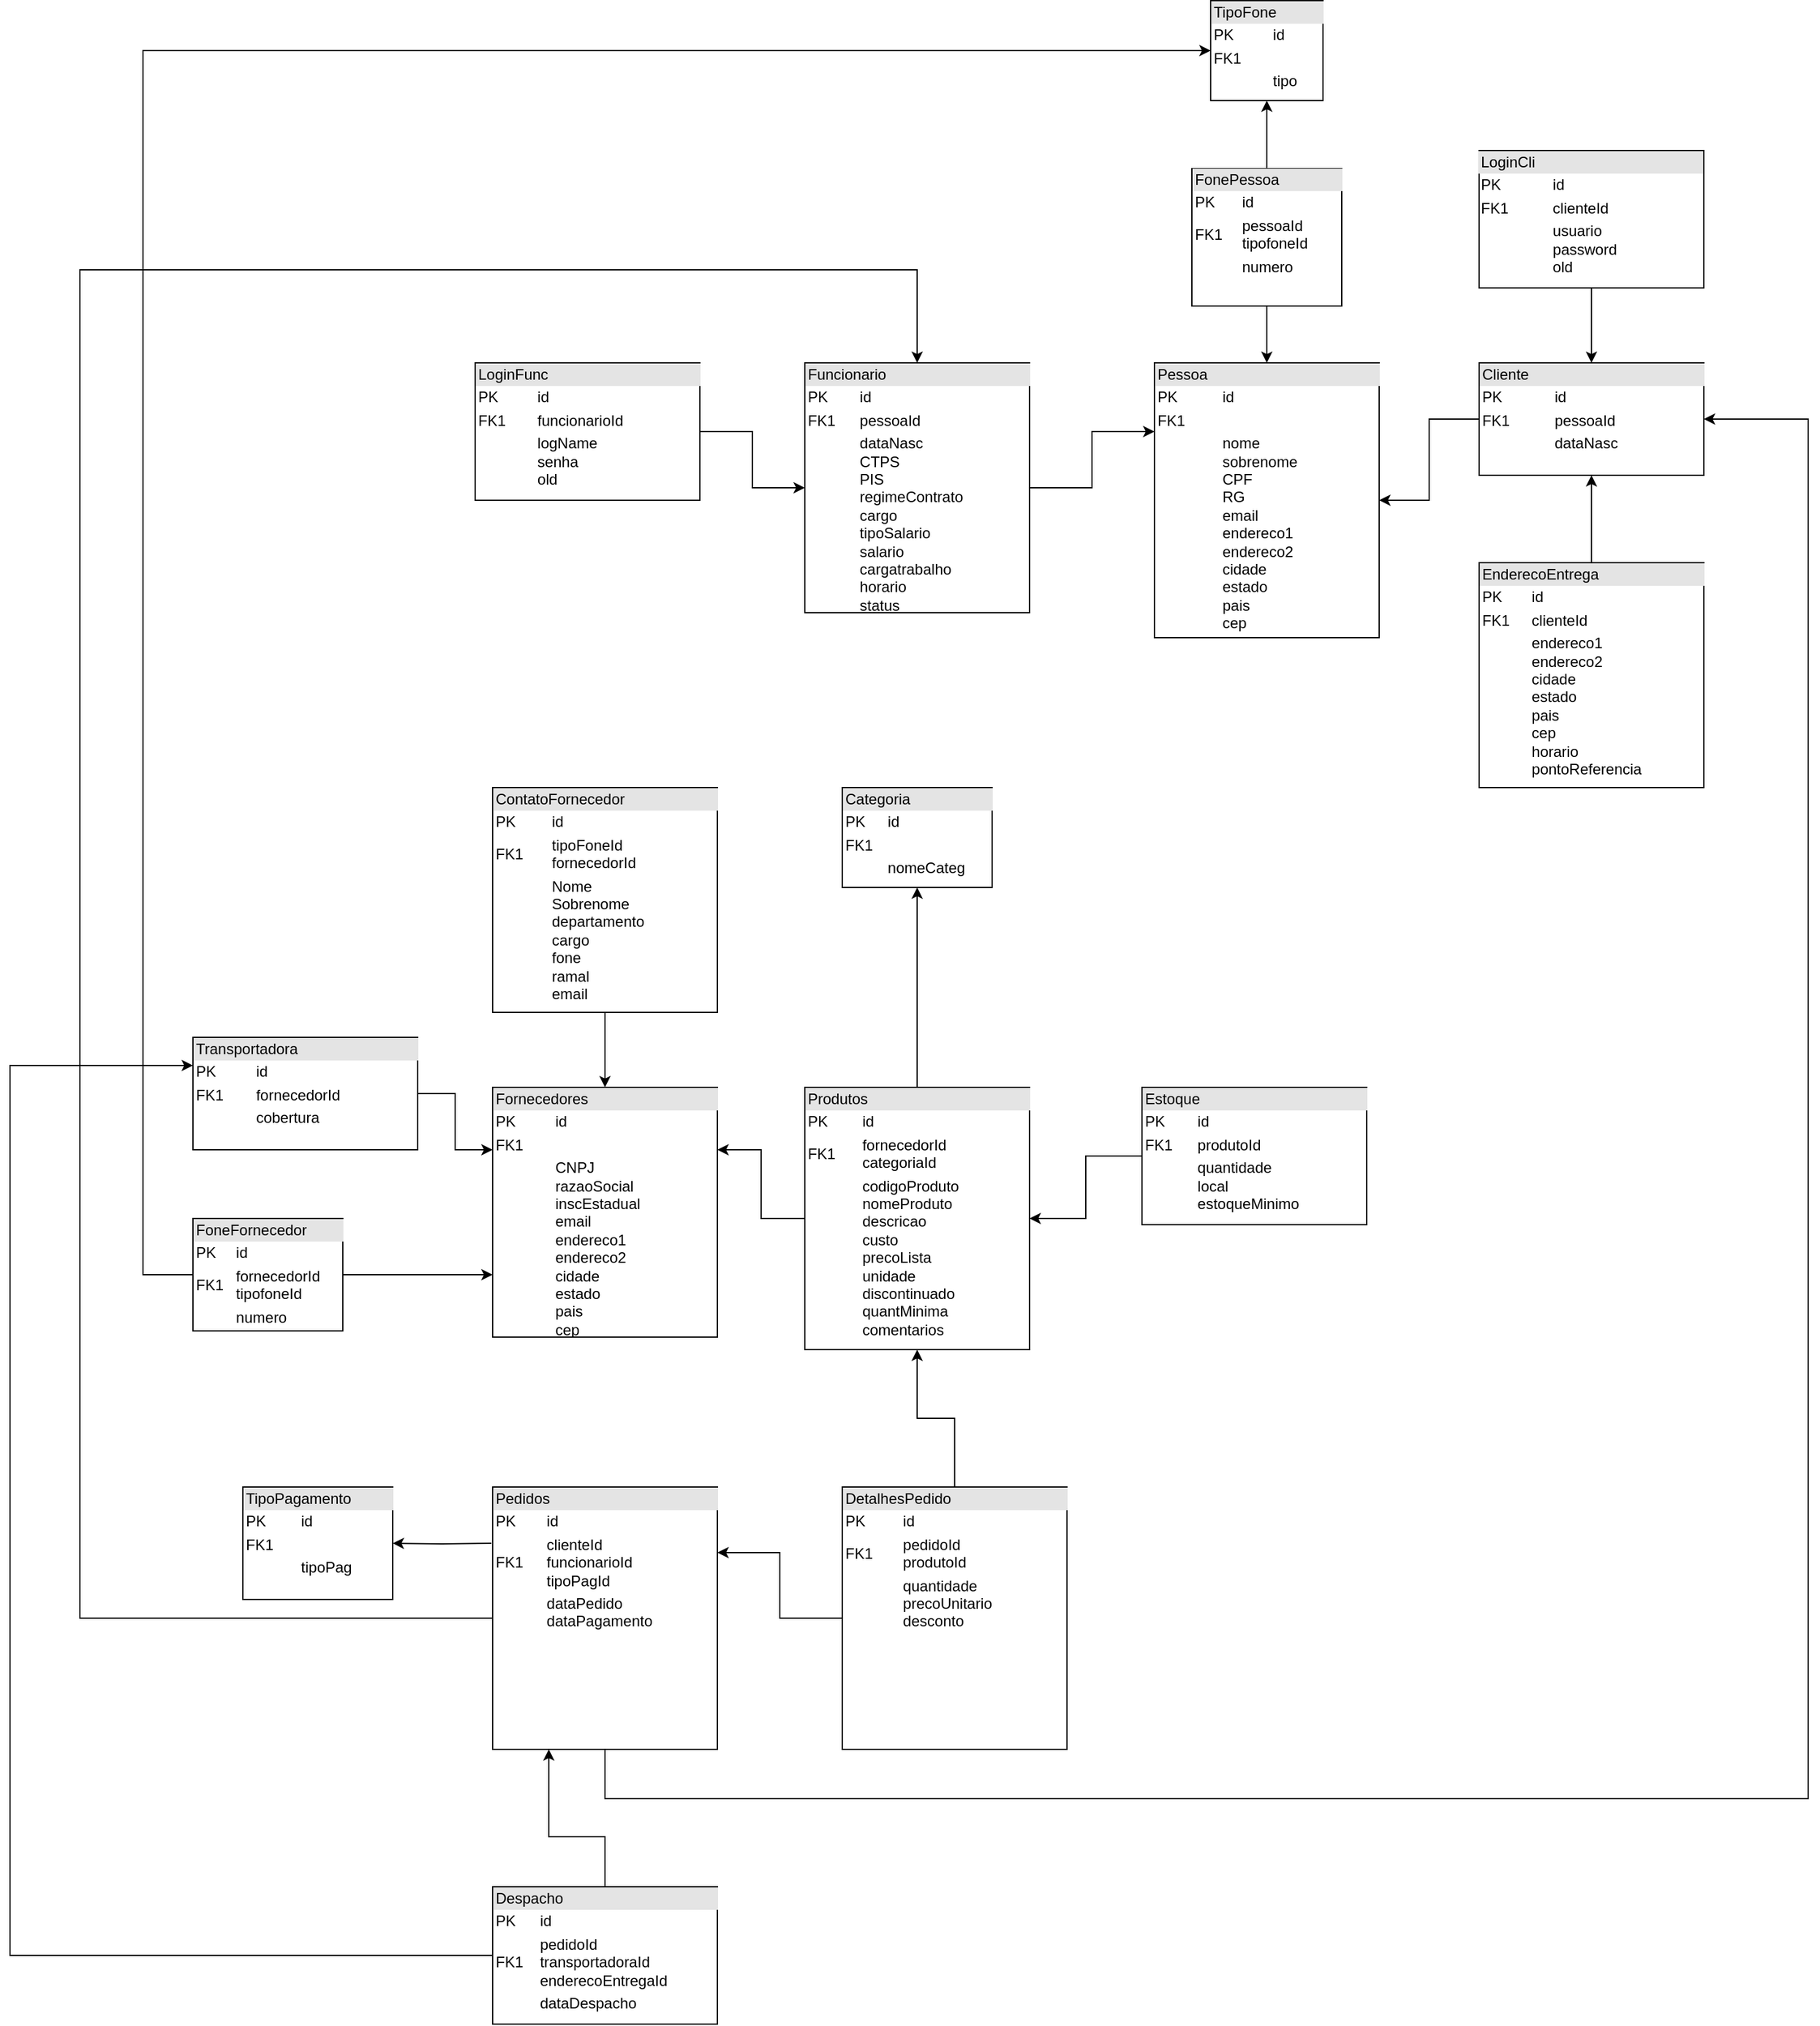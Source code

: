 <mxfile version="10.6.8" type="device"><diagram id="FCPkTAHXCYShFwNxBJ1Q" name="Page-1"><mxGraphModel dx="2027" dy="1900" grid="1" gridSize="10" guides="1" tooltips="1" connect="1" arrows="1" fold="1" page="1" pageScale="1" pageWidth="827" pageHeight="1169" math="0" shadow="0"><root><mxCell id="0"/><mxCell id="1" parent="0"/><mxCell id="R4Y9dVsNhOYkA78BoMDo-1" value="&lt;div style=&quot;box-sizing: border-box ; width: 100% ; background: #e4e4e4 ; padding: 2px&quot;&gt;Pessoa&lt;/div&gt;&lt;table style=&quot;width: 100% ; font-size: 1em&quot; cellpadding=&quot;2&quot; cellspacing=&quot;0&quot;&gt;&lt;tbody&gt;&lt;tr&gt;&lt;td&gt;PK&lt;/td&gt;&lt;td&gt;id&lt;/td&gt;&lt;/tr&gt;&lt;tr&gt;&lt;td&gt;FK1&lt;/td&gt;&lt;td&gt;&lt;br&gt;&lt;/td&gt;&lt;/tr&gt;&lt;tr&gt;&lt;td&gt;&lt;/td&gt;&lt;td&gt;nome&lt;br&gt;sobrenome&lt;br&gt;CPF&lt;br&gt;RG&lt;br&gt;email&lt;br&gt;endereco1&lt;br&gt;endereco2&lt;br&gt;cidade&lt;br&gt;estado&lt;br&gt;pais&lt;br&gt;cep&lt;/td&gt;&lt;/tr&gt;&lt;/tbody&gt;&lt;/table&gt;" style="verticalAlign=top;align=left;overflow=fill;html=1;" parent="1" vertex="1"><mxGeometry x="196.5" y="-525.5" width="180" height="220" as="geometry"/></mxCell><mxCell id="R4Y9dVsNhOYkA78BoMDo-2" value="&lt;div style=&quot;box-sizing: border-box ; width: 100% ; background: #e4e4e4 ; padding: 2px&quot;&gt;TipoFone&lt;/div&gt;&lt;table style=&quot;width: 100% ; font-size: 1em&quot; cellpadding=&quot;2&quot; cellspacing=&quot;0&quot;&gt;&lt;tbody&gt;&lt;tr&gt;&lt;td&gt;PK&lt;/td&gt;&lt;td&gt;id&lt;/td&gt;&lt;/tr&gt;&lt;tr&gt;&lt;td&gt;FK1&lt;/td&gt;&lt;td&gt;&lt;br&gt;&lt;/td&gt;&lt;/tr&gt;&lt;tr&gt;&lt;td&gt;&lt;/td&gt;&lt;td&gt;tipo&lt;/td&gt;&lt;/tr&gt;&lt;/tbody&gt;&lt;/table&gt;" style="verticalAlign=top;align=left;overflow=fill;html=1;" parent="1" vertex="1"><mxGeometry x="241.5" y="-815.5" width="90" height="80" as="geometry"/></mxCell><mxCell id="R4Y9dVsNhOYkA78BoMDo-9" style="edgeStyle=orthogonalEdgeStyle;rounded=0;orthogonalLoop=1;jettySize=auto;html=1;entryX=0.5;entryY=1;entryDx=0;entryDy=0;" parent="1" source="R4Y9dVsNhOYkA78BoMDo-3" target="R4Y9dVsNhOYkA78BoMDo-2" edge="1"><mxGeometry relative="1" as="geometry"/></mxCell><mxCell id="R4Y9dVsNhOYkA78BoMDo-10" style="edgeStyle=orthogonalEdgeStyle;rounded=0;orthogonalLoop=1;jettySize=auto;html=1;exitX=0.5;exitY=1;exitDx=0;exitDy=0;entryX=0.5;entryY=0;entryDx=0;entryDy=0;" parent="1" source="R4Y9dVsNhOYkA78BoMDo-3" target="R4Y9dVsNhOYkA78BoMDo-1" edge="1"><mxGeometry relative="1" as="geometry"/></mxCell><mxCell id="R4Y9dVsNhOYkA78BoMDo-3" value="&lt;div style=&quot;box-sizing: border-box ; width: 100% ; background: #e4e4e4 ; padding: 2px&quot;&gt;FonePessoa&lt;/div&gt;&lt;table style=&quot;width: 100% ; font-size: 1em&quot; cellpadding=&quot;2&quot; cellspacing=&quot;0&quot;&gt;&lt;tbody&gt;&lt;tr&gt;&lt;td&gt;PK&lt;/td&gt;&lt;td&gt;id&lt;/td&gt;&lt;/tr&gt;&lt;tr&gt;&lt;td&gt;FK1&lt;/td&gt;&lt;td&gt;pessoaId&lt;br&gt;tipofoneId&lt;/td&gt;&lt;/tr&gt;&lt;tr&gt;&lt;td&gt;&lt;/td&gt;&lt;td&gt;numero&lt;/td&gt;&lt;/tr&gt;&lt;/tbody&gt;&lt;/table&gt;" style="verticalAlign=top;align=left;overflow=fill;html=1;" parent="1" vertex="1"><mxGeometry x="226.5" y="-681" width="120" height="110" as="geometry"/></mxCell><mxCell id="R4Y9dVsNhOYkA78BoMDo-11" style="edgeStyle=orthogonalEdgeStyle;rounded=0;orthogonalLoop=1;jettySize=auto;html=1;exitX=0;exitY=0.5;exitDx=0;exitDy=0;entryX=1;entryY=0.5;entryDx=0;entryDy=0;" parent="1" source="R4Y9dVsNhOYkA78BoMDo-4" target="R4Y9dVsNhOYkA78BoMDo-1" edge="1"><mxGeometry relative="1" as="geometry"/></mxCell><mxCell id="R4Y9dVsNhOYkA78BoMDo-4" value="&lt;div style=&quot;box-sizing: border-box ; width: 100% ; background: #e4e4e4 ; padding: 2px&quot;&gt;Cliente&lt;/div&gt;&lt;table style=&quot;width: 100% ; font-size: 1em&quot; cellpadding=&quot;2&quot; cellspacing=&quot;0&quot;&gt;&lt;tbody&gt;&lt;tr&gt;&lt;td&gt;PK&lt;/td&gt;&lt;td&gt;id&lt;/td&gt;&lt;/tr&gt;&lt;tr&gt;&lt;td&gt;FK1&lt;/td&gt;&lt;td&gt;pessoaId&lt;/td&gt;&lt;/tr&gt;&lt;tr&gt;&lt;td&gt;&lt;/td&gt;&lt;td&gt;dataNasc&lt;br&gt;&lt;/td&gt;&lt;/tr&gt;&lt;/tbody&gt;&lt;/table&gt;" style="verticalAlign=top;align=left;overflow=fill;html=1;" parent="1" vertex="1"><mxGeometry x="456.5" y="-525.5" width="180" height="90" as="geometry"/></mxCell><mxCell id="R4Y9dVsNhOYkA78BoMDo-12" style="edgeStyle=orthogonalEdgeStyle;rounded=0;orthogonalLoop=1;jettySize=auto;html=1;exitX=0.5;exitY=0;exitDx=0;exitDy=0;entryX=0.5;entryY=1;entryDx=0;entryDy=0;" parent="1" source="R4Y9dVsNhOYkA78BoMDo-5" target="R4Y9dVsNhOYkA78BoMDo-4" edge="1"><mxGeometry relative="1" as="geometry"/></mxCell><mxCell id="R4Y9dVsNhOYkA78BoMDo-5" value="&lt;div style=&quot;box-sizing: border-box ; width: 100% ; background: #e4e4e4 ; padding: 2px&quot;&gt;EnderecoEntrega&lt;/div&gt;&lt;table style=&quot;width: 100% ; font-size: 1em&quot; cellpadding=&quot;2&quot; cellspacing=&quot;0&quot;&gt;&lt;tbody&gt;&lt;tr&gt;&lt;td&gt;PK&lt;/td&gt;&lt;td&gt;id&lt;/td&gt;&lt;/tr&gt;&lt;tr&gt;&lt;td&gt;FK1&lt;/td&gt;&lt;td&gt;clienteId&lt;/td&gt;&lt;/tr&gt;&lt;tr&gt;&lt;td&gt;&lt;/td&gt;&lt;td&gt;endereco1&lt;br&gt;endereco2&lt;br&gt;cidade&lt;br&gt;estado&lt;br&gt;pais&lt;br&gt;cep&lt;br&gt;horario&lt;br&gt;pontoReferencia&lt;/td&gt;&lt;/tr&gt;&lt;/tbody&gt;&lt;/table&gt;" style="verticalAlign=top;align=left;overflow=fill;html=1;" parent="1" vertex="1"><mxGeometry x="456.5" y="-365.5" width="180" height="180" as="geometry"/></mxCell><mxCell id="R4Y9dVsNhOYkA78BoMDo-13" style="edgeStyle=orthogonalEdgeStyle;rounded=0;orthogonalLoop=1;jettySize=auto;html=1;entryX=0;entryY=0.25;entryDx=0;entryDy=0;" parent="1" source="R4Y9dVsNhOYkA78BoMDo-6" target="R4Y9dVsNhOYkA78BoMDo-1" edge="1"><mxGeometry relative="1" as="geometry"/></mxCell><mxCell id="R4Y9dVsNhOYkA78BoMDo-6" value="&lt;div style=&quot;box-sizing: border-box ; width: 100% ; background: #e4e4e4 ; padding: 2px&quot;&gt;Funcionario&lt;/div&gt;&lt;table style=&quot;width: 100% ; font-size: 1em&quot; cellpadding=&quot;2&quot; cellspacing=&quot;0&quot;&gt;&lt;tbody&gt;&lt;tr&gt;&lt;td&gt;PK&lt;/td&gt;&lt;td&gt;id&lt;/td&gt;&lt;/tr&gt;&lt;tr&gt;&lt;td&gt;FK1&lt;/td&gt;&lt;td&gt;pessoaId&lt;/td&gt;&lt;/tr&gt;&lt;tr&gt;&lt;td&gt;&lt;/td&gt;&lt;td&gt;dataNasc&lt;br&gt;CTPS&lt;br&gt;PIS&lt;br&gt;regimeContrato&lt;br&gt;cargo&lt;br&gt;tipoSalario&lt;br&gt;salario&lt;br&gt;cargatrabalho&lt;br&gt;horario&lt;br&gt;status&lt;br&gt;&lt;br&gt;&lt;br&gt;&lt;/td&gt;&lt;/tr&gt;&lt;/tbody&gt;&lt;/table&gt;" style="verticalAlign=top;align=left;overflow=fill;html=1;" parent="1" vertex="1"><mxGeometry x="-83.5" y="-525.5" width="180" height="200" as="geometry"/></mxCell><mxCell id="R4Y9dVsNhOYkA78BoMDo-14" style="edgeStyle=orthogonalEdgeStyle;rounded=0;orthogonalLoop=1;jettySize=auto;html=1;entryX=0;entryY=0.5;entryDx=0;entryDy=0;" parent="1" source="R4Y9dVsNhOYkA78BoMDo-8" target="R4Y9dVsNhOYkA78BoMDo-6" edge="1"><mxGeometry relative="1" as="geometry"/></mxCell><mxCell id="R4Y9dVsNhOYkA78BoMDo-8" value="&lt;div style=&quot;box-sizing: border-box ; width: 100% ; background: #e4e4e4 ; padding: 2px&quot;&gt;LoginFunc&lt;/div&gt;&lt;table style=&quot;width: 100% ; font-size: 1em&quot; cellpadding=&quot;2&quot; cellspacing=&quot;0&quot;&gt;&lt;tbody&gt;&lt;tr&gt;&lt;td&gt;PK&lt;/td&gt;&lt;td&gt;id&lt;/td&gt;&lt;/tr&gt;&lt;tr&gt;&lt;td&gt;FK1&lt;/td&gt;&lt;td&gt;funcionarioId&lt;/td&gt;&lt;/tr&gt;&lt;tr&gt;&lt;td&gt;&lt;/td&gt;&lt;td&gt;logName&lt;br&gt;senha&lt;br&gt;old&lt;br&gt;&lt;/td&gt;&lt;/tr&gt;&lt;/tbody&gt;&lt;/table&gt;" style="verticalAlign=top;align=left;overflow=fill;html=1;" parent="1" vertex="1"><mxGeometry x="-347.5" y="-525.5" width="180" height="110" as="geometry"/></mxCell><mxCell id="R4Y9dVsNhOYkA78BoMDo-18" style="edgeStyle=orthogonalEdgeStyle;rounded=0;orthogonalLoop=1;jettySize=auto;html=1;entryX=0.5;entryY=0;entryDx=0;entryDy=0;" parent="1" source="R4Y9dVsNhOYkA78BoMDo-17" target="R4Y9dVsNhOYkA78BoMDo-4" edge="1"><mxGeometry relative="1" as="geometry"/></mxCell><mxCell id="R4Y9dVsNhOYkA78BoMDo-17" value="&lt;div style=&quot;box-sizing: border-box ; width: 100% ; background: #e4e4e4 ; padding: 2px&quot;&gt;LoginCli&lt;/div&gt;&lt;table style=&quot;width: 100% ; font-size: 1em&quot; cellpadding=&quot;2&quot; cellspacing=&quot;0&quot;&gt;&lt;tbody&gt;&lt;tr&gt;&lt;td&gt;PK&lt;/td&gt;&lt;td&gt;id&lt;/td&gt;&lt;/tr&gt;&lt;tr&gt;&lt;td&gt;FK1&lt;/td&gt;&lt;td&gt;clienteId&lt;/td&gt;&lt;/tr&gt;&lt;tr&gt;&lt;td&gt;&lt;/td&gt;&lt;td&gt;usuario&lt;br&gt;password&lt;br&gt;old&lt;br&gt;&lt;/td&gt;&lt;/tr&gt;&lt;/tbody&gt;&lt;/table&gt;" style="verticalAlign=top;align=left;overflow=fill;html=1;" parent="1" vertex="1"><mxGeometry x="456.471" y="-695.5" width="180" height="110" as="geometry"/></mxCell><mxCell id="g1DnhLxDCkifspT1mz5r-5" style="edgeStyle=orthogonalEdgeStyle;rounded=0;orthogonalLoop=1;jettySize=auto;html=1;entryX=1;entryY=0.25;entryDx=0;entryDy=0;" parent="1" source="R4Y9dVsNhOYkA78BoMDo-19" target="R4Y9dVsNhOYkA78BoMDo-22" edge="1"><mxGeometry relative="1" as="geometry"/></mxCell><mxCell id="g1DnhLxDCkifspT1mz5r-9" style="edgeStyle=orthogonalEdgeStyle;rounded=0;orthogonalLoop=1;jettySize=auto;html=1;entryX=0.5;entryY=1;entryDx=0;entryDy=0;" parent="1" source="R4Y9dVsNhOYkA78BoMDo-19" target="g1DnhLxDCkifspT1mz5r-7" edge="1"><mxGeometry relative="1" as="geometry"/></mxCell><mxCell id="R4Y9dVsNhOYkA78BoMDo-19" value="&lt;div style=&quot;box-sizing: border-box ; width: 100% ; background: #e4e4e4 ; padding: 2px&quot;&gt;Produtos&lt;/div&gt;&lt;table style=&quot;width: 100% ; font-size: 1em&quot; cellpadding=&quot;2&quot; cellspacing=&quot;0&quot;&gt;&lt;tbody&gt;&lt;tr&gt;&lt;td&gt;PK&lt;/td&gt;&lt;td&gt;id&lt;/td&gt;&lt;/tr&gt;&lt;tr&gt;&lt;td&gt;FK1&lt;/td&gt;&lt;td&gt;fornecedorId&lt;br&gt;categoriaId&lt;/td&gt;&lt;/tr&gt;&lt;tr&gt;&lt;td&gt;&lt;/td&gt;&lt;td&gt;codigoProduto&lt;br&gt;nomeProduto&lt;br&gt;descricao&lt;br&gt;custo&lt;br&gt;precoLista&lt;br&gt;unidade&lt;br&gt;discontinuado&lt;br&gt;quantMinima&lt;br&gt;comentarios&lt;br&gt;&lt;br&gt;&lt;/td&gt;&lt;/tr&gt;&lt;/tbody&gt;&lt;/table&gt;" style="verticalAlign=top;align=left;overflow=fill;html=1;" parent="1" vertex="1"><mxGeometry x="-83.5" y="54.5" width="180" height="210" as="geometry"/></mxCell><mxCell id="g1DnhLxDCkifspT1mz5r-6" style="edgeStyle=orthogonalEdgeStyle;rounded=0;orthogonalLoop=1;jettySize=auto;html=1;entryX=1;entryY=0.5;entryDx=0;entryDy=0;" parent="1" source="R4Y9dVsNhOYkA78BoMDo-21" target="R4Y9dVsNhOYkA78BoMDo-19" edge="1"><mxGeometry relative="1" as="geometry"/></mxCell><mxCell id="R4Y9dVsNhOYkA78BoMDo-21" value="&lt;div style=&quot;box-sizing: border-box ; width: 100% ; background: #e4e4e4 ; padding: 2px&quot;&gt;Estoque&lt;/div&gt;&lt;table style=&quot;width: 100% ; font-size: 1em&quot; cellpadding=&quot;2&quot; cellspacing=&quot;0&quot;&gt;&lt;tbody&gt;&lt;tr&gt;&lt;td&gt;PK&lt;/td&gt;&lt;td&gt;id&lt;/td&gt;&lt;/tr&gt;&lt;tr&gt;&lt;td&gt;FK1&lt;/td&gt;&lt;td&gt;produtoId&lt;/td&gt;&lt;/tr&gt;&lt;tr&gt;&lt;td&gt;&lt;/td&gt;&lt;td&gt;quantidade&lt;br&gt;local&lt;br&gt;estoqueMinimo&lt;/td&gt;&lt;/tr&gt;&lt;/tbody&gt;&lt;/table&gt;" style="verticalAlign=top;align=left;overflow=fill;html=1;" parent="1" vertex="1"><mxGeometry x="186.5" y="54.5" width="180" height="110" as="geometry"/></mxCell><mxCell id="R4Y9dVsNhOYkA78BoMDo-22" value="&lt;div style=&quot;box-sizing: border-box ; width: 100% ; background: #e4e4e4 ; padding: 2px&quot;&gt;Fornecedores&lt;/div&gt;&lt;table style=&quot;width: 100% ; font-size: 1em&quot; cellpadding=&quot;2&quot; cellspacing=&quot;0&quot;&gt;&lt;tbody&gt;&lt;tr&gt;&lt;td&gt;PK&lt;/td&gt;&lt;td&gt;id&lt;/td&gt;&lt;/tr&gt;&lt;tr&gt;&lt;td&gt;FK1&lt;/td&gt;&lt;td&gt;&lt;br&gt;&lt;/td&gt;&lt;/tr&gt;&lt;tr&gt;&lt;td&gt;&lt;/td&gt;&lt;td&gt;CNPJ&lt;br&gt;razaoSocial&lt;br&gt;inscEstadual&lt;br&gt;email&lt;br&gt;endereco1&lt;br&gt;endereco2&lt;br&gt;cidade&lt;br&gt;estado&lt;br&gt;pais&lt;br&gt;cep&lt;br&gt;&lt;/td&gt;&lt;/tr&gt;&lt;/tbody&gt;&lt;/table&gt;" style="verticalAlign=top;align=left;overflow=fill;html=1;" parent="1" vertex="1"><mxGeometry x="-333.5" y="54.5" width="180" height="200" as="geometry"/></mxCell><mxCell id="g1DnhLxDCkifspT1mz5r-3" style="edgeStyle=orthogonalEdgeStyle;rounded=0;orthogonalLoop=1;jettySize=auto;html=1;entryX=0;entryY=0.75;entryDx=0;entryDy=0;" parent="1" source="R4Y9dVsNhOYkA78BoMDo-23" target="R4Y9dVsNhOYkA78BoMDo-22" edge="1"><mxGeometry relative="1" as="geometry"/></mxCell><mxCell id="g1DnhLxDCkifspT1mz5r-4" style="edgeStyle=orthogonalEdgeStyle;rounded=0;orthogonalLoop=1;jettySize=auto;html=1;entryX=0;entryY=0.5;entryDx=0;entryDy=0;" parent="1" source="R4Y9dVsNhOYkA78BoMDo-23" target="R4Y9dVsNhOYkA78BoMDo-2" edge="1"><mxGeometry relative="1" as="geometry"><mxPoint x="156.5" y="-705.5" as="targetPoint"/><Array as="points"><mxPoint x="-613.5" y="204.5"/><mxPoint x="-613.5" y="-775.5"/></Array></mxGeometry></mxCell><mxCell id="R4Y9dVsNhOYkA78BoMDo-23" value="&lt;div style=&quot;box-sizing: border-box ; width: 100% ; background: #e4e4e4 ; padding: 2px&quot;&gt;FoneFornecedor&lt;/div&gt;&lt;table style=&quot;width: 100% ; font-size: 1em&quot; cellpadding=&quot;2&quot; cellspacing=&quot;0&quot;&gt;&lt;tbody&gt;&lt;tr&gt;&lt;td&gt;PK&lt;/td&gt;&lt;td&gt;id&lt;/td&gt;&lt;/tr&gt;&lt;tr&gt;&lt;td&gt;FK1&lt;/td&gt;&lt;td&gt;fornecedorId&lt;br&gt;tipofoneId&lt;/td&gt;&lt;/tr&gt;&lt;tr&gt;&lt;td&gt;&lt;/td&gt;&lt;td&gt;numero&lt;/td&gt;&lt;/tr&gt;&lt;/tbody&gt;&lt;/table&gt;" style="verticalAlign=top;align=left;overflow=fill;html=1;" parent="1" vertex="1"><mxGeometry x="-573.5" y="159.5" width="120" height="90" as="geometry"/></mxCell><mxCell id="g1DnhLxDCkifspT1mz5r-2" style="edgeStyle=orthogonalEdgeStyle;rounded=0;orthogonalLoop=1;jettySize=auto;html=1;entryX=0.5;entryY=0;entryDx=0;entryDy=0;" parent="1" source="R4Y9dVsNhOYkA78BoMDo-24" target="R4Y9dVsNhOYkA78BoMDo-22" edge="1"><mxGeometry relative="1" as="geometry"/></mxCell><mxCell id="R4Y9dVsNhOYkA78BoMDo-24" value="&lt;div style=&quot;box-sizing: border-box ; width: 100% ; background: #e4e4e4 ; padding: 2px&quot;&gt;ContatoFornecedor&lt;/div&gt;&lt;table style=&quot;width: 100% ; font-size: 1em&quot; cellpadding=&quot;2&quot; cellspacing=&quot;0&quot;&gt;&lt;tbody&gt;&lt;tr&gt;&lt;td&gt;PK&lt;/td&gt;&lt;td&gt;id&lt;/td&gt;&lt;/tr&gt;&lt;tr&gt;&lt;td&gt;FK1&lt;/td&gt;&lt;td&gt;tipoFoneId&lt;br&gt;fornecedorId&lt;/td&gt;&lt;/tr&gt;&lt;tr&gt;&lt;td&gt;&lt;/td&gt;&lt;td&gt;Nome&lt;br&gt;Sobrenome&lt;br&gt;departamento&lt;br&gt;cargo&lt;br&gt;fone&lt;br&gt;ramal&lt;br&gt;email&lt;br&gt;&lt;br&gt;&lt;br&gt;&lt;/td&gt;&lt;/tr&gt;&lt;/tbody&gt;&lt;/table&gt;" style="verticalAlign=top;align=left;overflow=fill;html=1;" parent="1" vertex="1"><mxGeometry x="-333.5" y="-185.5" width="180" height="180" as="geometry"/></mxCell><mxCell id="g1DnhLxDCkifspT1mz5r-7" value="&lt;div style=&quot;box-sizing: border-box ; width: 100% ; background: #e4e4e4 ; padding: 2px&quot;&gt;Categoria&lt;/div&gt;&lt;table style=&quot;width: 100% ; font-size: 1em&quot; cellpadding=&quot;2&quot; cellspacing=&quot;0&quot;&gt;&lt;tbody&gt;&lt;tr&gt;&lt;td&gt;PK&lt;/td&gt;&lt;td&gt;id&lt;/td&gt;&lt;/tr&gt;&lt;tr&gt;&lt;td&gt;FK1&lt;/td&gt;&lt;td&gt;&lt;br&gt;&lt;/td&gt;&lt;/tr&gt;&lt;tr&gt;&lt;td&gt;&lt;/td&gt;&lt;td&gt;nomeCateg&lt;/td&gt;&lt;/tr&gt;&lt;/tbody&gt;&lt;/table&gt;" style="verticalAlign=top;align=left;overflow=fill;html=1;" parent="1" vertex="1"><mxGeometry x="-53.5" y="-185.5" width="120" height="80" as="geometry"/></mxCell><mxCell id="g1DnhLxDCkifspT1mz5r-14" style="edgeStyle=orthogonalEdgeStyle;rounded=0;orthogonalLoop=1;jettySize=auto;html=1;entryX=0;entryY=0.25;entryDx=0;entryDy=0;" parent="1" source="g1DnhLxDCkifspT1mz5r-10" target="R4Y9dVsNhOYkA78BoMDo-22" edge="1"><mxGeometry relative="1" as="geometry"/></mxCell><mxCell id="g1DnhLxDCkifspT1mz5r-10" value="&lt;div style=&quot;box-sizing: border-box ; width: 100% ; background: #e4e4e4 ; padding: 2px&quot;&gt;Transportadora&lt;/div&gt;&lt;table style=&quot;width: 100% ; font-size: 1em&quot; cellpadding=&quot;2&quot; cellspacing=&quot;0&quot;&gt;&lt;tbody&gt;&lt;tr&gt;&lt;td&gt;PK&lt;/td&gt;&lt;td&gt;id&lt;/td&gt;&lt;/tr&gt;&lt;tr&gt;&lt;td&gt;FK1&lt;/td&gt;&lt;td&gt;fornecedorId&lt;/td&gt;&lt;/tr&gt;&lt;tr&gt;&lt;td&gt;&lt;/td&gt;&lt;td&gt;cobertura&lt;/td&gt;&lt;/tr&gt;&lt;/tbody&gt;&lt;/table&gt;" style="verticalAlign=top;align=left;overflow=fill;html=1;" parent="1" vertex="1"><mxGeometry x="-573.5" y="14.5" width="180" height="90" as="geometry"/></mxCell><mxCell id="nTFW_7o1NjgHYYikLjAJ-6" style="edgeStyle=orthogonalEdgeStyle;rounded=0;orthogonalLoop=1;jettySize=auto;html=1;entryX=1;entryY=0.5;entryDx=0;entryDy=0;" edge="1" parent="1" source="g1DnhLxDCkifspT1mz5r-15" target="R4Y9dVsNhOYkA78BoMDo-4"><mxGeometry relative="1" as="geometry"><Array as="points"><mxPoint x="-244" y="624"/><mxPoint x="720" y="624"/><mxPoint x="720" y="-480"/></Array></mxGeometry></mxCell><mxCell id="nTFW_7o1NjgHYYikLjAJ-7" style="edgeStyle=orthogonalEdgeStyle;rounded=0;orthogonalLoop=1;jettySize=auto;html=1;entryX=0.5;entryY=0;entryDx=0;entryDy=0;" edge="1" parent="1" source="g1DnhLxDCkifspT1mz5r-15" target="R4Y9dVsNhOYkA78BoMDo-6"><mxGeometry relative="1" as="geometry"><Array as="points"><mxPoint x="-664" y="480"/><mxPoint x="-664" y="-600"/><mxPoint x="6" y="-600"/></Array></mxGeometry></mxCell><mxCell id="nTFW_7o1NjgHYYikLjAJ-8" style="edgeStyle=orthogonalEdgeStyle;rounded=0;orthogonalLoop=1;jettySize=auto;html=1;entryX=1;entryY=0.5;entryDx=0;entryDy=0;" edge="1" parent="1" target="nTFW_7o1NjgHYYikLjAJ-2"><mxGeometry relative="1" as="geometry"><mxPoint x="-334.5" y="419.5" as="sourcePoint"/></mxGeometry></mxCell><mxCell id="g1DnhLxDCkifspT1mz5r-15" value="&lt;div style=&quot;box-sizing: border-box ; width: 100% ; background: #e4e4e4 ; padding: 2px&quot;&gt;Pedidos&lt;/div&gt;&lt;table style=&quot;width: 100% ; font-size: 1em&quot; cellpadding=&quot;2&quot; cellspacing=&quot;0&quot;&gt;&lt;tbody&gt;&lt;tr&gt;&lt;td&gt;PK&lt;/td&gt;&lt;td&gt;id&lt;/td&gt;&lt;/tr&gt;&lt;tr&gt;&lt;td&gt;FK1&lt;/td&gt;&lt;td&gt;clienteId&lt;br&gt;funcionarioId&lt;br&gt;tipoPagId&lt;/td&gt;&lt;/tr&gt;&lt;tr&gt;&lt;td&gt;&lt;/td&gt;&lt;td&gt;dataPedido&lt;br&gt;dataPagamento&lt;br&gt;&lt;br&gt;&lt;br&gt;&lt;/td&gt;&lt;/tr&gt;&lt;/tbody&gt;&lt;/table&gt;" style="verticalAlign=top;align=left;overflow=fill;html=1;" parent="1" vertex="1"><mxGeometry x="-333.5" y="374.5" width="180" height="210" as="geometry"/></mxCell><mxCell id="nTFW_7o1NjgHYYikLjAJ-9" style="edgeStyle=orthogonalEdgeStyle;rounded=0;orthogonalLoop=1;jettySize=auto;html=1;entryX=0.25;entryY=1;entryDx=0;entryDy=0;" edge="1" parent="1" source="nTFW_7o1NjgHYYikLjAJ-1" target="g1DnhLxDCkifspT1mz5r-15"><mxGeometry relative="1" as="geometry"><Array as="points"><mxPoint x="-243.5" y="654.5"/><mxPoint x="-288.5" y="654.5"/></Array></mxGeometry></mxCell><mxCell id="nTFW_7o1NjgHYYikLjAJ-10" style="edgeStyle=orthogonalEdgeStyle;rounded=0;orthogonalLoop=1;jettySize=auto;html=1;entryX=0;entryY=0.25;entryDx=0;entryDy=0;" edge="1" parent="1" source="nTFW_7o1NjgHYYikLjAJ-1" target="g1DnhLxDCkifspT1mz5r-10"><mxGeometry relative="1" as="geometry"><Array as="points"><mxPoint x="-720" y="750"/><mxPoint x="-720" y="37"/></Array></mxGeometry></mxCell><mxCell id="nTFW_7o1NjgHYYikLjAJ-1" value="&lt;div style=&quot;box-sizing: border-box ; width: 100% ; background: #e4e4e4 ; padding: 2px&quot;&gt;Despacho&lt;/div&gt;&lt;table style=&quot;width: 100% ; font-size: 1em&quot; cellpadding=&quot;2&quot; cellspacing=&quot;0&quot;&gt;&lt;tbody&gt;&lt;tr&gt;&lt;td&gt;PK&lt;/td&gt;&lt;td&gt;id&lt;/td&gt;&lt;/tr&gt;&lt;tr&gt;&lt;td&gt;FK1&lt;/td&gt;&lt;td&gt;pedidoId&lt;br&gt;transportadoraId&lt;br&gt;enderecoEntregaId&lt;/td&gt;&lt;/tr&gt;&lt;tr&gt;&lt;td&gt;&lt;/td&gt;&lt;td&gt;dataDespacho&lt;br&gt;&lt;/td&gt;&lt;/tr&gt;&lt;/tbody&gt;&lt;/table&gt;" style="verticalAlign=top;align=left;overflow=fill;html=1;" vertex="1" parent="1"><mxGeometry x="-333.5" y="694.5" width="180" height="110" as="geometry"/></mxCell><mxCell id="nTFW_7o1NjgHYYikLjAJ-2" value="&lt;div style=&quot;box-sizing: border-box ; width: 100% ; background: #e4e4e4 ; padding: 2px&quot;&gt;TipoPagamento&lt;/div&gt;&lt;table style=&quot;width: 100% ; font-size: 1em&quot; cellpadding=&quot;2&quot; cellspacing=&quot;0&quot;&gt;&lt;tbody&gt;&lt;tr&gt;&lt;td&gt;PK&lt;/td&gt;&lt;td&gt;id&lt;/td&gt;&lt;/tr&gt;&lt;tr&gt;&lt;td&gt;FK1&lt;/td&gt;&lt;td&gt;&lt;br&gt;&lt;/td&gt;&lt;/tr&gt;&lt;tr&gt;&lt;td&gt;&lt;/td&gt;&lt;td&gt;tipoPag&lt;/td&gt;&lt;/tr&gt;&lt;/tbody&gt;&lt;/table&gt;" style="verticalAlign=top;align=left;overflow=fill;html=1;" vertex="1" parent="1"><mxGeometry x="-533.5" y="374.5" width="120" height="90" as="geometry"/></mxCell><mxCell id="nTFW_7o1NjgHYYikLjAJ-4" style="edgeStyle=orthogonalEdgeStyle;rounded=0;orthogonalLoop=1;jettySize=auto;html=1;entryX=1;entryY=0.25;entryDx=0;entryDy=0;" edge="1" parent="1" source="nTFW_7o1NjgHYYikLjAJ-3" target="g1DnhLxDCkifspT1mz5r-15"><mxGeometry relative="1" as="geometry"/></mxCell><mxCell id="nTFW_7o1NjgHYYikLjAJ-5" style="edgeStyle=orthogonalEdgeStyle;rounded=0;orthogonalLoop=1;jettySize=auto;html=1;entryX=0.5;entryY=1;entryDx=0;entryDy=0;" edge="1" parent="1" source="nTFW_7o1NjgHYYikLjAJ-3" target="R4Y9dVsNhOYkA78BoMDo-19"><mxGeometry relative="1" as="geometry"/></mxCell><mxCell id="nTFW_7o1NjgHYYikLjAJ-3" value="&lt;div style=&quot;box-sizing: border-box ; width: 100% ; background: #e4e4e4 ; padding: 2px&quot;&gt;DetalhesPedido&lt;/div&gt;&lt;table style=&quot;width: 100% ; font-size: 1em&quot; cellpadding=&quot;2&quot; cellspacing=&quot;0&quot;&gt;&lt;tbody&gt;&lt;tr&gt;&lt;td&gt;PK&lt;/td&gt;&lt;td&gt;id&lt;/td&gt;&lt;/tr&gt;&lt;tr&gt;&lt;td&gt;FK1&lt;/td&gt;&lt;td&gt;pedidoId&lt;br&gt;produtoId&lt;br&gt;&lt;/td&gt;&lt;/tr&gt;&lt;tr&gt;&lt;td&gt;&lt;/td&gt;&lt;td&gt;quantidade&lt;br&gt;precoUnitario&lt;br&gt;desconto&lt;/td&gt;&lt;/tr&gt;&lt;/tbody&gt;&lt;/table&gt;" style="verticalAlign=top;align=left;overflow=fill;html=1;" vertex="1" parent="1"><mxGeometry x="-53.5" y="374.5" width="180" height="210" as="geometry"/></mxCell></root></mxGraphModel></diagram></mxfile>